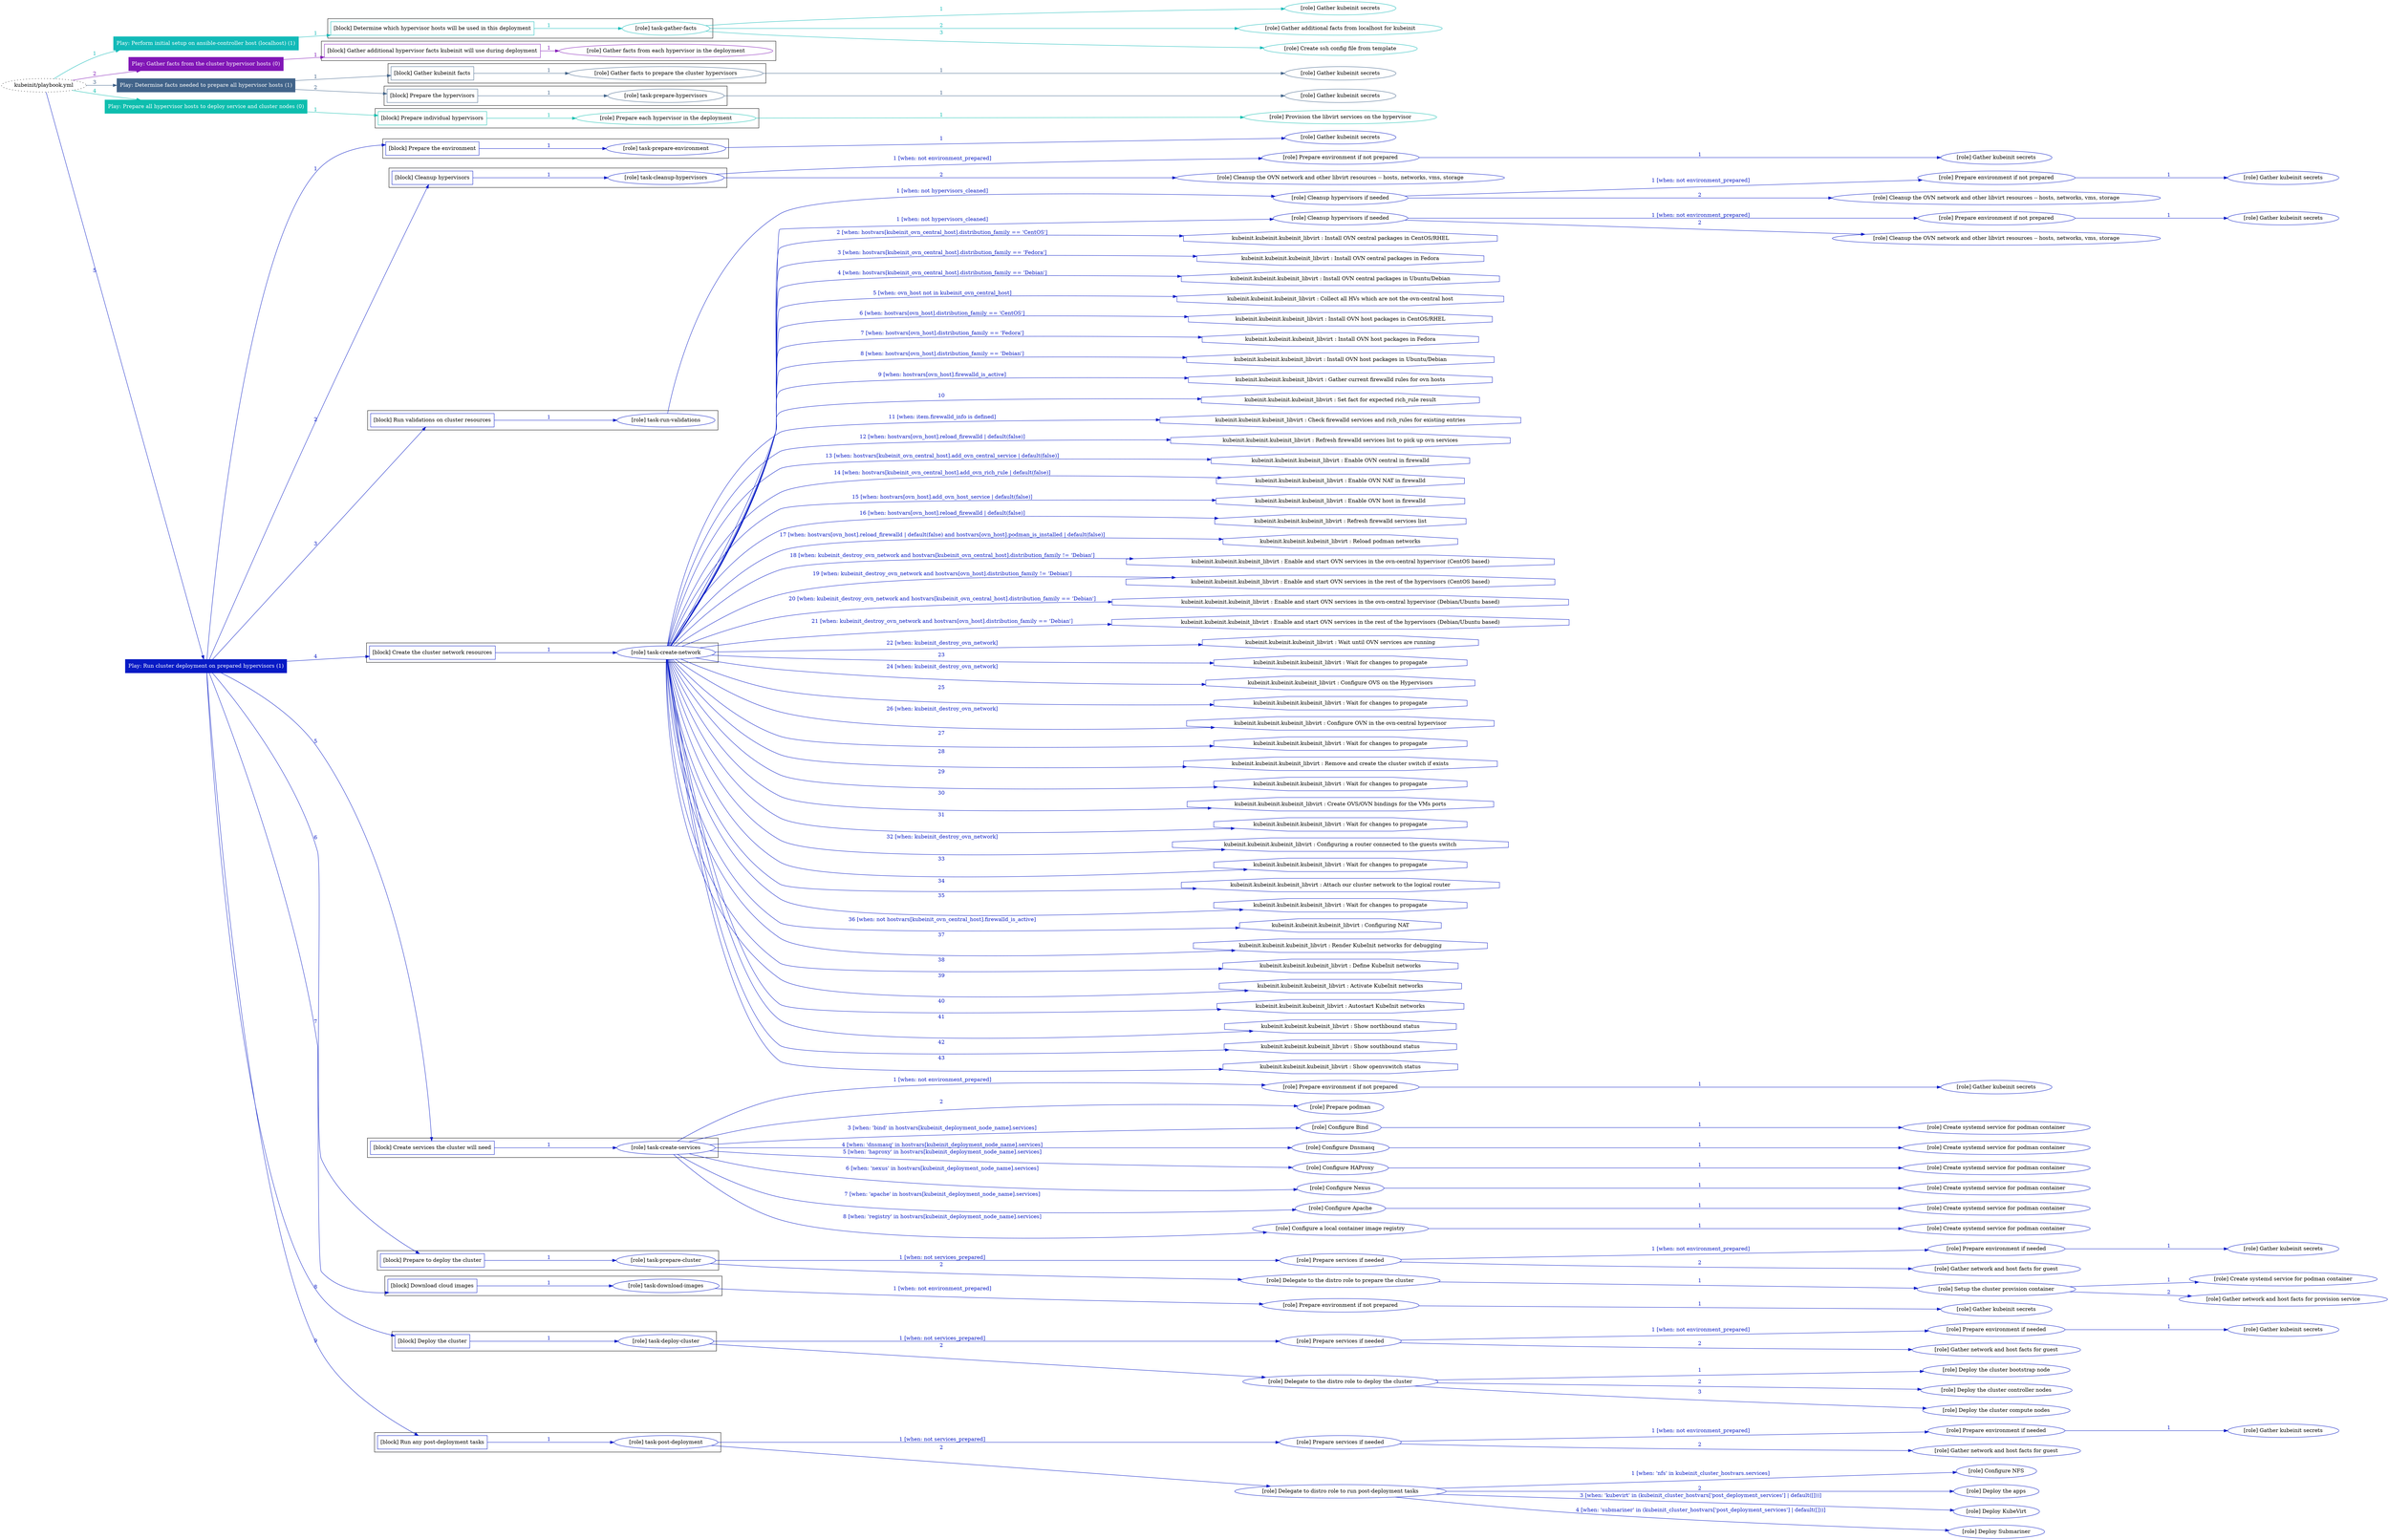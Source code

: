 digraph {
	graph [concentrate=true ordering=in rankdir=LR ratio=fill]
	edge [esep=5 sep=10]
	"kubeinit/playbook.yml" [URL="/home/runner/work/kubeinit/kubeinit/kubeinit/playbook.yml" id=playbook_2440b1f2 style=dotted]
	play_b7d66768 [label="Play: Perform initial setup on ansible-controller host (localhost) (1)" URL="/home/runner/work/kubeinit/kubeinit/kubeinit/playbook.yml" color="#12bab8" fontcolor="#ffffff" id=play_b7d66768 shape=box style=filled tooltip=localhost]
	"kubeinit/playbook.yml" -> play_b7d66768 [label="1 " color="#12bab8" fontcolor="#12bab8" id=edge_2c4d72e3 labeltooltip="1 " tooltip="1 "]
	subgraph "Gather kubeinit secrets" {
		role_8916392f [label="[role] Gather kubeinit secrets" URL="/home/runner/.ansible/collections/ansible_collections/kubeinit/kubeinit/roles/kubeinit_prepare/tasks/build_hypervisors_group.yml" color="#12bab8" id=role_8916392f tooltip="Gather kubeinit secrets"]
	}
	subgraph "Gather additional facts from localhost for kubeinit" {
		role_1e04b4df [label="[role] Gather additional facts from localhost for kubeinit" URL="/home/runner/.ansible/collections/ansible_collections/kubeinit/kubeinit/roles/kubeinit_prepare/tasks/build_hypervisors_group.yml" color="#12bab8" id=role_1e04b4df tooltip="Gather additional facts from localhost for kubeinit"]
	}
	subgraph "Create ssh config file from template" {
		role_e572c9ca [label="[role] Create ssh config file from template" URL="/home/runner/.ansible/collections/ansible_collections/kubeinit/kubeinit/roles/kubeinit_prepare/tasks/build_hypervisors_group.yml" color="#12bab8" id=role_e572c9ca tooltip="Create ssh config file from template"]
	}
	subgraph "task-gather-facts" {
		role_53d1ed86 [label="[role] task-gather-facts" URL="/home/runner/work/kubeinit/kubeinit/kubeinit/playbook.yml" color="#12bab8" id=role_53d1ed86 tooltip="task-gather-facts"]
		role_53d1ed86 -> role_8916392f [label="1 " color="#12bab8" fontcolor="#12bab8" id=edge_063da491 labeltooltip="1 " tooltip="1 "]
		role_53d1ed86 -> role_1e04b4df [label="2 " color="#12bab8" fontcolor="#12bab8" id=edge_b4a9b31a labeltooltip="2 " tooltip="2 "]
		role_53d1ed86 -> role_e572c9ca [label="3 " color="#12bab8" fontcolor="#12bab8" id=edge_ad6d1a9c labeltooltip="3 " tooltip="3 "]
	}
	subgraph "Play: Perform initial setup on ansible-controller host (localhost) (1)" {
		play_b7d66768 -> block_8032bd94 [label=1 color="#12bab8" fontcolor="#12bab8" id=edge_7690bbad labeltooltip=1 tooltip=1]
		subgraph cluster_block_8032bd94 {
			block_8032bd94 [label="[block] Determine which hypervisor hosts will be used in this deployment" URL="/home/runner/work/kubeinit/kubeinit/kubeinit/playbook.yml" color="#12bab8" id=block_8032bd94 labeltooltip="Determine which hypervisor hosts will be used in this deployment" shape=box tooltip="Determine which hypervisor hosts will be used in this deployment"]
			block_8032bd94 -> role_53d1ed86 [label="1 " color="#12bab8" fontcolor="#12bab8" id=edge_5963c74f labeltooltip="1 " tooltip="1 "]
		}
	}
	play_e3ca6f79 [label="Play: Gather facts from the cluster hypervisor hosts (0)" URL="/home/runner/work/kubeinit/kubeinit/kubeinit/playbook.yml" color="#8116b6" fontcolor="#ffffff" id=play_e3ca6f79 shape=box style=filled tooltip="Play: Gather facts from the cluster hypervisor hosts (0)"]
	"kubeinit/playbook.yml" -> play_e3ca6f79 [label="2 " color="#8116b6" fontcolor="#8116b6" id=edge_30b3c870 labeltooltip="2 " tooltip="2 "]
	subgraph "Gather facts from each hypervisor in the deployment" {
		role_a2131d7a [label="[role] Gather facts from each hypervisor in the deployment" URL="/home/runner/work/kubeinit/kubeinit/kubeinit/playbook.yml" color="#8116b6" id=role_a2131d7a tooltip="Gather facts from each hypervisor in the deployment"]
	}
	subgraph "Play: Gather facts from the cluster hypervisor hosts (0)" {
		play_e3ca6f79 -> block_873697b8 [label=1 color="#8116b6" fontcolor="#8116b6" id=edge_f0d2e13b labeltooltip=1 tooltip=1]
		subgraph cluster_block_873697b8 {
			block_873697b8 [label="[block] Gather additional hypervisor facts kubeinit will use during deployment" URL="/home/runner/work/kubeinit/kubeinit/kubeinit/playbook.yml" color="#8116b6" id=block_873697b8 labeltooltip="Gather additional hypervisor facts kubeinit will use during deployment" shape=box tooltip="Gather additional hypervisor facts kubeinit will use during deployment"]
			block_873697b8 -> role_a2131d7a [label="1 " color="#8116b6" fontcolor="#8116b6" id=edge_826824f2 labeltooltip="1 " tooltip="1 "]
		}
	}
	play_1a470ff0 [label="Play: Determine facts needed to prepare all hypervisor hosts (1)" URL="/home/runner/work/kubeinit/kubeinit/kubeinit/playbook.yml" color="#42648a" fontcolor="#ffffff" id=play_1a470ff0 shape=box style=filled tooltip=localhost]
	"kubeinit/playbook.yml" -> play_1a470ff0 [label="3 " color="#42648a" fontcolor="#42648a" id=edge_77adde1c labeltooltip="3 " tooltip="3 "]
	subgraph "Gather kubeinit secrets" {
		role_a4e16e0f [label="[role] Gather kubeinit secrets" URL="/home/runner/.ansible/collections/ansible_collections/kubeinit/kubeinit/roles/kubeinit_prepare/tasks/gather_kubeinit_facts.yml" color="#42648a" id=role_a4e16e0f tooltip="Gather kubeinit secrets"]
	}
	subgraph "Gather facts to prepare the cluster hypervisors" {
		role_295c8f8f [label="[role] Gather facts to prepare the cluster hypervisors" URL="/home/runner/work/kubeinit/kubeinit/kubeinit/playbook.yml" color="#42648a" id=role_295c8f8f tooltip="Gather facts to prepare the cluster hypervisors"]
		role_295c8f8f -> role_a4e16e0f [label="1 " color="#42648a" fontcolor="#42648a" id=edge_18e265bd labeltooltip="1 " tooltip="1 "]
	}
	subgraph "Gather kubeinit secrets" {
		role_6e0cf331 [label="[role] Gather kubeinit secrets" URL="/home/runner/.ansible/collections/ansible_collections/kubeinit/kubeinit/roles/kubeinit_prepare/tasks/gather_kubeinit_facts.yml" color="#42648a" id=role_6e0cf331 tooltip="Gather kubeinit secrets"]
	}
	subgraph "task-prepare-hypervisors" {
		role_4ac283a0 [label="[role] task-prepare-hypervisors" URL="/home/runner/work/kubeinit/kubeinit/kubeinit/playbook.yml" color="#42648a" id=role_4ac283a0 tooltip="task-prepare-hypervisors"]
		role_4ac283a0 -> role_6e0cf331 [label="1 " color="#42648a" fontcolor="#42648a" id=edge_22de2bcb labeltooltip="1 " tooltip="1 "]
	}
	subgraph "Play: Determine facts needed to prepare all hypervisor hosts (1)" {
		play_1a470ff0 -> block_1cb29f73 [label=1 color="#42648a" fontcolor="#42648a" id=edge_7db1a78b labeltooltip=1 tooltip=1]
		subgraph cluster_block_1cb29f73 {
			block_1cb29f73 [label="[block] Gather kubeinit facts" URL="/home/runner/work/kubeinit/kubeinit/kubeinit/playbook.yml" color="#42648a" id=block_1cb29f73 labeltooltip="Gather kubeinit facts" shape=box tooltip="Gather kubeinit facts"]
			block_1cb29f73 -> role_295c8f8f [label="1 " color="#42648a" fontcolor="#42648a" id=edge_1ec7a5a1 labeltooltip="1 " tooltip="1 "]
		}
		play_1a470ff0 -> block_112801f3 [label=2 color="#42648a" fontcolor="#42648a" id=edge_e9e8fe87 labeltooltip=2 tooltip=2]
		subgraph cluster_block_112801f3 {
			block_112801f3 [label="[block] Prepare the hypervisors" URL="/home/runner/work/kubeinit/kubeinit/kubeinit/playbook.yml" color="#42648a" id=block_112801f3 labeltooltip="Prepare the hypervisors" shape=box tooltip="Prepare the hypervisors"]
			block_112801f3 -> role_4ac283a0 [label="1 " color="#42648a" fontcolor="#42648a" id=edge_14e7a3e2 labeltooltip="1 " tooltip="1 "]
		}
	}
	play_b977de10 [label="Play: Prepare all hypervisor hosts to deploy service and cluster nodes (0)" URL="/home/runner/work/kubeinit/kubeinit/kubeinit/playbook.yml" color="#0ebeae" fontcolor="#ffffff" id=play_b977de10 shape=box style=filled tooltip="Play: Prepare all hypervisor hosts to deploy service and cluster nodes (0)"]
	"kubeinit/playbook.yml" -> play_b977de10 [label="4 " color="#0ebeae" fontcolor="#0ebeae" id=edge_42b75e33 labeltooltip="4 " tooltip="4 "]
	subgraph "Provision the libvirt services on the hypervisor" {
		role_0147ee5e [label="[role] Provision the libvirt services on the hypervisor" URL="/home/runner/.ansible/collections/ansible_collections/kubeinit/kubeinit/roles/kubeinit_prepare/tasks/prepare_hypervisor.yml" color="#0ebeae" id=role_0147ee5e tooltip="Provision the libvirt services on the hypervisor"]
	}
	subgraph "Prepare each hypervisor in the deployment" {
		role_e4fff6a1 [label="[role] Prepare each hypervisor in the deployment" URL="/home/runner/work/kubeinit/kubeinit/kubeinit/playbook.yml" color="#0ebeae" id=role_e4fff6a1 tooltip="Prepare each hypervisor in the deployment"]
		role_e4fff6a1 -> role_0147ee5e [label="1 " color="#0ebeae" fontcolor="#0ebeae" id=edge_d47c50a6 labeltooltip="1 " tooltip="1 "]
	}
	subgraph "Play: Prepare all hypervisor hosts to deploy service and cluster nodes (0)" {
		play_b977de10 -> block_025e92d3 [label=1 color="#0ebeae" fontcolor="#0ebeae" id=edge_ec2d37c0 labeltooltip=1 tooltip=1]
		subgraph cluster_block_025e92d3 {
			block_025e92d3 [label="[block] Prepare individual hypervisors" URL="/home/runner/work/kubeinit/kubeinit/kubeinit/playbook.yml" color="#0ebeae" id=block_025e92d3 labeltooltip="Prepare individual hypervisors" shape=box tooltip="Prepare individual hypervisors"]
			block_025e92d3 -> role_e4fff6a1 [label="1 " color="#0ebeae" fontcolor="#0ebeae" id=edge_5b206ce7 labeltooltip="1 " tooltip="1 "]
		}
	}
	play_78bc7cd9 [label="Play: Run cluster deployment on prepared hypervisors (1)" URL="/home/runner/work/kubeinit/kubeinit/kubeinit/playbook.yml" color="#071ac5" fontcolor="#ffffff" id=play_78bc7cd9 shape=box style=filled tooltip=localhost]
	"kubeinit/playbook.yml" -> play_78bc7cd9 [label="5 " color="#071ac5" fontcolor="#071ac5" id=edge_08d45b55 labeltooltip="5 " tooltip="5 "]
	subgraph "Gather kubeinit secrets" {
		role_10fd9452 [label="[role] Gather kubeinit secrets" URL="/home/runner/.ansible/collections/ansible_collections/kubeinit/kubeinit/roles/kubeinit_prepare/tasks/gather_kubeinit_facts.yml" color="#071ac5" id=role_10fd9452 tooltip="Gather kubeinit secrets"]
	}
	subgraph "task-prepare-environment" {
		role_ebdf518a [label="[role] task-prepare-environment" URL="/home/runner/work/kubeinit/kubeinit/kubeinit/playbook.yml" color="#071ac5" id=role_ebdf518a tooltip="task-prepare-environment"]
		role_ebdf518a -> role_10fd9452 [label="1 " color="#071ac5" fontcolor="#071ac5" id=edge_05371f15 labeltooltip="1 " tooltip="1 "]
	}
	subgraph "Gather kubeinit secrets" {
		role_1ae47d3b [label="[role] Gather kubeinit secrets" URL="/home/runner/.ansible/collections/ansible_collections/kubeinit/kubeinit/roles/kubeinit_prepare/tasks/gather_kubeinit_facts.yml" color="#071ac5" id=role_1ae47d3b tooltip="Gather kubeinit secrets"]
	}
	subgraph "Prepare environment if not prepared" {
		role_bd575fc0 [label="[role] Prepare environment if not prepared" URL="/home/runner/.ansible/collections/ansible_collections/kubeinit/kubeinit/roles/kubeinit_prepare/tasks/cleanup_hypervisors.yml" color="#071ac5" id=role_bd575fc0 tooltip="Prepare environment if not prepared"]
		role_bd575fc0 -> role_1ae47d3b [label="1 " color="#071ac5" fontcolor="#071ac5" id=edge_adacbb56 labeltooltip="1 " tooltip="1 "]
	}
	subgraph "Cleanup the OVN network and other libvirt resources -- hosts, networks, vms, storage" {
		role_473a884e [label="[role] Cleanup the OVN network and other libvirt resources -- hosts, networks, vms, storage" URL="/home/runner/.ansible/collections/ansible_collections/kubeinit/kubeinit/roles/kubeinit_prepare/tasks/cleanup_hypervisors.yml" color="#071ac5" id=role_473a884e tooltip="Cleanup the OVN network and other libvirt resources -- hosts, networks, vms, storage"]
	}
	subgraph "task-cleanup-hypervisors" {
		role_31bc0e4b [label="[role] task-cleanup-hypervisors" URL="/home/runner/work/kubeinit/kubeinit/kubeinit/playbook.yml" color="#071ac5" id=role_31bc0e4b tooltip="task-cleanup-hypervisors"]
		role_31bc0e4b -> role_bd575fc0 [label="1 [when: not environment_prepared]" color="#071ac5" fontcolor="#071ac5" id=edge_e44595f7 labeltooltip="1 [when: not environment_prepared]" tooltip="1 [when: not environment_prepared]"]
		role_31bc0e4b -> role_473a884e [label="2 " color="#071ac5" fontcolor="#071ac5" id=edge_5d5d1337 labeltooltip="2 " tooltip="2 "]
	}
	subgraph "Gather kubeinit secrets" {
		role_106f9e17 [label="[role] Gather kubeinit secrets" URL="/home/runner/.ansible/collections/ansible_collections/kubeinit/kubeinit/roles/kubeinit_prepare/tasks/gather_kubeinit_facts.yml" color="#071ac5" id=role_106f9e17 tooltip="Gather kubeinit secrets"]
	}
	subgraph "Prepare environment if not prepared" {
		role_1a68c836 [label="[role] Prepare environment if not prepared" URL="/home/runner/.ansible/collections/ansible_collections/kubeinit/kubeinit/roles/kubeinit_prepare/tasks/cleanup_hypervisors.yml" color="#071ac5" id=role_1a68c836 tooltip="Prepare environment if not prepared"]
		role_1a68c836 -> role_106f9e17 [label="1 " color="#071ac5" fontcolor="#071ac5" id=edge_64a61112 labeltooltip="1 " tooltip="1 "]
	}
	subgraph "Cleanup the OVN network and other libvirt resources -- hosts, networks, vms, storage" {
		role_4d364ac1 [label="[role] Cleanup the OVN network and other libvirt resources -- hosts, networks, vms, storage" URL="/home/runner/.ansible/collections/ansible_collections/kubeinit/kubeinit/roles/kubeinit_prepare/tasks/cleanup_hypervisors.yml" color="#071ac5" id=role_4d364ac1 tooltip="Cleanup the OVN network and other libvirt resources -- hosts, networks, vms, storage"]
	}
	subgraph "Cleanup hypervisors if needed" {
		role_0f070d88 [label="[role] Cleanup hypervisors if needed" URL="/home/runner/.ansible/collections/ansible_collections/kubeinit/kubeinit/roles/kubeinit_validations/tasks/main.yml" color="#071ac5" id=role_0f070d88 tooltip="Cleanup hypervisors if needed"]
		role_0f070d88 -> role_1a68c836 [label="1 [when: not environment_prepared]" color="#071ac5" fontcolor="#071ac5" id=edge_49e65f03 labeltooltip="1 [when: not environment_prepared]" tooltip="1 [when: not environment_prepared]"]
		role_0f070d88 -> role_4d364ac1 [label="2 " color="#071ac5" fontcolor="#071ac5" id=edge_c198456b labeltooltip="2 " tooltip="2 "]
	}
	subgraph "task-run-validations" {
		role_64c45b9c [label="[role] task-run-validations" URL="/home/runner/work/kubeinit/kubeinit/kubeinit/playbook.yml" color="#071ac5" id=role_64c45b9c tooltip="task-run-validations"]
		role_64c45b9c -> role_0f070d88 [label="1 [when: not hypervisors_cleaned]" color="#071ac5" fontcolor="#071ac5" id=edge_49e0dcfe labeltooltip="1 [when: not hypervisors_cleaned]" tooltip="1 [when: not hypervisors_cleaned]"]
	}
	subgraph "Gather kubeinit secrets" {
		role_92ddd0e6 [label="[role] Gather kubeinit secrets" URL="/home/runner/.ansible/collections/ansible_collections/kubeinit/kubeinit/roles/kubeinit_prepare/tasks/gather_kubeinit_facts.yml" color="#071ac5" id=role_92ddd0e6 tooltip="Gather kubeinit secrets"]
	}
	subgraph "Prepare environment if not prepared" {
		role_caf4c12e [label="[role] Prepare environment if not prepared" URL="/home/runner/.ansible/collections/ansible_collections/kubeinit/kubeinit/roles/kubeinit_prepare/tasks/cleanup_hypervisors.yml" color="#071ac5" id=role_caf4c12e tooltip="Prepare environment if not prepared"]
		role_caf4c12e -> role_92ddd0e6 [label="1 " color="#071ac5" fontcolor="#071ac5" id=edge_a74857aa labeltooltip="1 " tooltip="1 "]
	}
	subgraph "Cleanup the OVN network and other libvirt resources -- hosts, networks, vms, storage" {
		role_b11a327b [label="[role] Cleanup the OVN network and other libvirt resources -- hosts, networks, vms, storage" URL="/home/runner/.ansible/collections/ansible_collections/kubeinit/kubeinit/roles/kubeinit_prepare/tasks/cleanup_hypervisors.yml" color="#071ac5" id=role_b11a327b tooltip="Cleanup the OVN network and other libvirt resources -- hosts, networks, vms, storage"]
	}
	subgraph "Cleanup hypervisors if needed" {
		role_30189906 [label="[role] Cleanup hypervisors if needed" URL="/home/runner/.ansible/collections/ansible_collections/kubeinit/kubeinit/roles/kubeinit_libvirt/tasks/create_network.yml" color="#071ac5" id=role_30189906 tooltip="Cleanup hypervisors if needed"]
		role_30189906 -> role_caf4c12e [label="1 [when: not environment_prepared]" color="#071ac5" fontcolor="#071ac5" id=edge_be1454e2 labeltooltip="1 [when: not environment_prepared]" tooltip="1 [when: not environment_prepared]"]
		role_30189906 -> role_b11a327b [label="2 " color="#071ac5" fontcolor="#071ac5" id=edge_ae9fda6e labeltooltip="2 " tooltip="2 "]
	}
	subgraph "task-create-network" {
		role_52afe066 [label="[role] task-create-network" URL="/home/runner/work/kubeinit/kubeinit/kubeinit/playbook.yml" color="#071ac5" id=role_52afe066 tooltip="task-create-network"]
		role_52afe066 -> role_30189906 [label="1 [when: not hypervisors_cleaned]" color="#071ac5" fontcolor="#071ac5" id=edge_24869c56 labeltooltip="1 [when: not hypervisors_cleaned]" tooltip="1 [when: not hypervisors_cleaned]"]
		task_0899a5e5 [label="kubeinit.kubeinit.kubeinit_libvirt : Install OVN central packages in CentOS/RHEL" URL="/home/runner/.ansible/collections/ansible_collections/kubeinit/kubeinit/roles/kubeinit_libvirt/tasks/create_network.yml" color="#071ac5" id=task_0899a5e5 shape=octagon tooltip="kubeinit.kubeinit.kubeinit_libvirt : Install OVN central packages in CentOS/RHEL"]
		role_52afe066 -> task_0899a5e5 [label="2 [when: hostvars[kubeinit_ovn_central_host].distribution_family == 'CentOS']" color="#071ac5" fontcolor="#071ac5" id=edge_a697de89 labeltooltip="2 [when: hostvars[kubeinit_ovn_central_host].distribution_family == 'CentOS']" tooltip="2 [when: hostvars[kubeinit_ovn_central_host].distribution_family == 'CentOS']"]
		task_e940ed51 [label="kubeinit.kubeinit.kubeinit_libvirt : Install OVN central packages in Fedora" URL="/home/runner/.ansible/collections/ansible_collections/kubeinit/kubeinit/roles/kubeinit_libvirt/tasks/create_network.yml" color="#071ac5" id=task_e940ed51 shape=octagon tooltip="kubeinit.kubeinit.kubeinit_libvirt : Install OVN central packages in Fedora"]
		role_52afe066 -> task_e940ed51 [label="3 [when: hostvars[kubeinit_ovn_central_host].distribution_family == 'Fedora']" color="#071ac5" fontcolor="#071ac5" id=edge_30e98fd5 labeltooltip="3 [when: hostvars[kubeinit_ovn_central_host].distribution_family == 'Fedora']" tooltip="3 [when: hostvars[kubeinit_ovn_central_host].distribution_family == 'Fedora']"]
		task_5bce0b1d [label="kubeinit.kubeinit.kubeinit_libvirt : Install OVN central packages in Ubuntu/Debian" URL="/home/runner/.ansible/collections/ansible_collections/kubeinit/kubeinit/roles/kubeinit_libvirt/tasks/create_network.yml" color="#071ac5" id=task_5bce0b1d shape=octagon tooltip="kubeinit.kubeinit.kubeinit_libvirt : Install OVN central packages in Ubuntu/Debian"]
		role_52afe066 -> task_5bce0b1d [label="4 [when: hostvars[kubeinit_ovn_central_host].distribution_family == 'Debian']" color="#071ac5" fontcolor="#071ac5" id=edge_93d795f4 labeltooltip="4 [when: hostvars[kubeinit_ovn_central_host].distribution_family == 'Debian']" tooltip="4 [when: hostvars[kubeinit_ovn_central_host].distribution_family == 'Debian']"]
		task_82c44239 [label="kubeinit.kubeinit.kubeinit_libvirt : Collect all HVs which are not the ovn-central host" URL="/home/runner/.ansible/collections/ansible_collections/kubeinit/kubeinit/roles/kubeinit_libvirt/tasks/create_network.yml" color="#071ac5" id=task_82c44239 shape=octagon tooltip="kubeinit.kubeinit.kubeinit_libvirt : Collect all HVs which are not the ovn-central host"]
		role_52afe066 -> task_82c44239 [label="5 [when: ovn_host not in kubeinit_ovn_central_host]" color="#071ac5" fontcolor="#071ac5" id=edge_c945652c labeltooltip="5 [when: ovn_host not in kubeinit_ovn_central_host]" tooltip="5 [when: ovn_host not in kubeinit_ovn_central_host]"]
		task_a9d76b13 [label="kubeinit.kubeinit.kubeinit_libvirt : Install OVN host packages in CentOS/RHEL" URL="/home/runner/.ansible/collections/ansible_collections/kubeinit/kubeinit/roles/kubeinit_libvirt/tasks/create_network.yml" color="#071ac5" id=task_a9d76b13 shape=octagon tooltip="kubeinit.kubeinit.kubeinit_libvirt : Install OVN host packages in CentOS/RHEL"]
		role_52afe066 -> task_a9d76b13 [label="6 [when: hostvars[ovn_host].distribution_family == 'CentOS']" color="#071ac5" fontcolor="#071ac5" id=edge_e897af96 labeltooltip="6 [when: hostvars[ovn_host].distribution_family == 'CentOS']" tooltip="6 [when: hostvars[ovn_host].distribution_family == 'CentOS']"]
		task_6b0ca7a1 [label="kubeinit.kubeinit.kubeinit_libvirt : Install OVN host packages in Fedora" URL="/home/runner/.ansible/collections/ansible_collections/kubeinit/kubeinit/roles/kubeinit_libvirt/tasks/create_network.yml" color="#071ac5" id=task_6b0ca7a1 shape=octagon tooltip="kubeinit.kubeinit.kubeinit_libvirt : Install OVN host packages in Fedora"]
		role_52afe066 -> task_6b0ca7a1 [label="7 [when: hostvars[ovn_host].distribution_family == 'Fedora']" color="#071ac5" fontcolor="#071ac5" id=edge_f9d464cb labeltooltip="7 [when: hostvars[ovn_host].distribution_family == 'Fedora']" tooltip="7 [when: hostvars[ovn_host].distribution_family == 'Fedora']"]
		task_9f940000 [label="kubeinit.kubeinit.kubeinit_libvirt : Install OVN host packages in Ubuntu/Debian" URL="/home/runner/.ansible/collections/ansible_collections/kubeinit/kubeinit/roles/kubeinit_libvirt/tasks/create_network.yml" color="#071ac5" id=task_9f940000 shape=octagon tooltip="kubeinit.kubeinit.kubeinit_libvirt : Install OVN host packages in Ubuntu/Debian"]
		role_52afe066 -> task_9f940000 [label="8 [when: hostvars[ovn_host].distribution_family == 'Debian']" color="#071ac5" fontcolor="#071ac5" id=edge_8d57144c labeltooltip="8 [when: hostvars[ovn_host].distribution_family == 'Debian']" tooltip="8 [when: hostvars[ovn_host].distribution_family == 'Debian']"]
		task_a7cd369d [label="kubeinit.kubeinit.kubeinit_libvirt : Gather current firewalld rules for ovn hosts" URL="/home/runner/.ansible/collections/ansible_collections/kubeinit/kubeinit/roles/kubeinit_libvirt/tasks/create_network.yml" color="#071ac5" id=task_a7cd369d shape=octagon tooltip="kubeinit.kubeinit.kubeinit_libvirt : Gather current firewalld rules for ovn hosts"]
		role_52afe066 -> task_a7cd369d [label="9 [when: hostvars[ovn_host].firewalld_is_active]" color="#071ac5" fontcolor="#071ac5" id=edge_5acd3fad labeltooltip="9 [when: hostvars[ovn_host].firewalld_is_active]" tooltip="9 [when: hostvars[ovn_host].firewalld_is_active]"]
		task_31abdac8 [label="kubeinit.kubeinit.kubeinit_libvirt : Set fact for expected rich_rule result" URL="/home/runner/.ansible/collections/ansible_collections/kubeinit/kubeinit/roles/kubeinit_libvirt/tasks/create_network.yml" color="#071ac5" id=task_31abdac8 shape=octagon tooltip="kubeinit.kubeinit.kubeinit_libvirt : Set fact for expected rich_rule result"]
		role_52afe066 -> task_31abdac8 [label="10 " color="#071ac5" fontcolor="#071ac5" id=edge_60f1c0d1 labeltooltip="10 " tooltip="10 "]
		task_c1a00f8e [label="kubeinit.kubeinit.kubeinit_libvirt : Check firewalld services and rich_rules for existing entries" URL="/home/runner/.ansible/collections/ansible_collections/kubeinit/kubeinit/roles/kubeinit_libvirt/tasks/create_network.yml" color="#071ac5" id=task_c1a00f8e shape=octagon tooltip="kubeinit.kubeinit.kubeinit_libvirt : Check firewalld services and rich_rules for existing entries"]
		role_52afe066 -> task_c1a00f8e [label="11 [when: item.firewalld_info is defined]" color="#071ac5" fontcolor="#071ac5" id=edge_2d2880a5 labeltooltip="11 [when: item.firewalld_info is defined]" tooltip="11 [when: item.firewalld_info is defined]"]
		task_4b361f78 [label="kubeinit.kubeinit.kubeinit_libvirt : Refresh firewalld services list to pick up ovn services" URL="/home/runner/.ansible/collections/ansible_collections/kubeinit/kubeinit/roles/kubeinit_libvirt/tasks/create_network.yml" color="#071ac5" id=task_4b361f78 shape=octagon tooltip="kubeinit.kubeinit.kubeinit_libvirt : Refresh firewalld services list to pick up ovn services"]
		role_52afe066 -> task_4b361f78 [label="12 [when: hostvars[ovn_host].reload_firewalld | default(false)]" color="#071ac5" fontcolor="#071ac5" id=edge_08f4d2da labeltooltip="12 [when: hostvars[ovn_host].reload_firewalld | default(false)]" tooltip="12 [when: hostvars[ovn_host].reload_firewalld | default(false)]"]
		task_85575d6d [label="kubeinit.kubeinit.kubeinit_libvirt : Enable OVN central in firewalld" URL="/home/runner/.ansible/collections/ansible_collections/kubeinit/kubeinit/roles/kubeinit_libvirt/tasks/create_network.yml" color="#071ac5" id=task_85575d6d shape=octagon tooltip="kubeinit.kubeinit.kubeinit_libvirt : Enable OVN central in firewalld"]
		role_52afe066 -> task_85575d6d [label="13 [when: hostvars[kubeinit_ovn_central_host].add_ovn_central_service | default(false)]" color="#071ac5" fontcolor="#071ac5" id=edge_f52cad6f labeltooltip="13 [when: hostvars[kubeinit_ovn_central_host].add_ovn_central_service | default(false)]" tooltip="13 [when: hostvars[kubeinit_ovn_central_host].add_ovn_central_service | default(false)]"]
		task_80a220cb [label="kubeinit.kubeinit.kubeinit_libvirt : Enable OVN NAT in firewalld" URL="/home/runner/.ansible/collections/ansible_collections/kubeinit/kubeinit/roles/kubeinit_libvirt/tasks/create_network.yml" color="#071ac5" id=task_80a220cb shape=octagon tooltip="kubeinit.kubeinit.kubeinit_libvirt : Enable OVN NAT in firewalld"]
		role_52afe066 -> task_80a220cb [label="14 [when: hostvars[kubeinit_ovn_central_host].add_ovn_rich_rule | default(false)]" color="#071ac5" fontcolor="#071ac5" id=edge_6d77d534 labeltooltip="14 [when: hostvars[kubeinit_ovn_central_host].add_ovn_rich_rule | default(false)]" tooltip="14 [when: hostvars[kubeinit_ovn_central_host].add_ovn_rich_rule | default(false)]"]
		task_e47ccaac [label="kubeinit.kubeinit.kubeinit_libvirt : Enable OVN host in firewalld" URL="/home/runner/.ansible/collections/ansible_collections/kubeinit/kubeinit/roles/kubeinit_libvirt/tasks/create_network.yml" color="#071ac5" id=task_e47ccaac shape=octagon tooltip="kubeinit.kubeinit.kubeinit_libvirt : Enable OVN host in firewalld"]
		role_52afe066 -> task_e47ccaac [label="15 [when: hostvars[ovn_host].add_ovn_host_service | default(false)]" color="#071ac5" fontcolor="#071ac5" id=edge_7af9540d labeltooltip="15 [when: hostvars[ovn_host].add_ovn_host_service | default(false)]" tooltip="15 [when: hostvars[ovn_host].add_ovn_host_service | default(false)]"]
		task_10bf83ab [label="kubeinit.kubeinit.kubeinit_libvirt : Refresh firewalld services list" URL="/home/runner/.ansible/collections/ansible_collections/kubeinit/kubeinit/roles/kubeinit_libvirt/tasks/create_network.yml" color="#071ac5" id=task_10bf83ab shape=octagon tooltip="kubeinit.kubeinit.kubeinit_libvirt : Refresh firewalld services list"]
		role_52afe066 -> task_10bf83ab [label="16 [when: hostvars[ovn_host].reload_firewalld | default(false)]" color="#071ac5" fontcolor="#071ac5" id=edge_239c07c0 labeltooltip="16 [when: hostvars[ovn_host].reload_firewalld | default(false)]" tooltip="16 [when: hostvars[ovn_host].reload_firewalld | default(false)]"]
		task_1d39117a [label="kubeinit.kubeinit.kubeinit_libvirt : Reload podman networks" URL="/home/runner/.ansible/collections/ansible_collections/kubeinit/kubeinit/roles/kubeinit_libvirt/tasks/create_network.yml" color="#071ac5" id=task_1d39117a shape=octagon tooltip="kubeinit.kubeinit.kubeinit_libvirt : Reload podman networks"]
		role_52afe066 -> task_1d39117a [label="17 [when: hostvars[ovn_host].reload_firewalld | default(false) and hostvars[ovn_host].podman_is_installed | default(false)]" color="#071ac5" fontcolor="#071ac5" id=edge_de410123 labeltooltip="17 [when: hostvars[ovn_host].reload_firewalld | default(false) and hostvars[ovn_host].podman_is_installed | default(false)]" tooltip="17 [when: hostvars[ovn_host].reload_firewalld | default(false) and hostvars[ovn_host].podman_is_installed | default(false)]"]
		task_e85e96ea [label="kubeinit.kubeinit.kubeinit_libvirt : Enable and start OVN services in the ovn-central hypervisor (CentOS based)" URL="/home/runner/.ansible/collections/ansible_collections/kubeinit/kubeinit/roles/kubeinit_libvirt/tasks/create_network.yml" color="#071ac5" id=task_e85e96ea shape=octagon tooltip="kubeinit.kubeinit.kubeinit_libvirt : Enable and start OVN services in the ovn-central hypervisor (CentOS based)"]
		role_52afe066 -> task_e85e96ea [label="18 [when: kubeinit_destroy_ovn_network and hostvars[kubeinit_ovn_central_host].distribution_family != 'Debian']" color="#071ac5" fontcolor="#071ac5" id=edge_1ece4571 labeltooltip="18 [when: kubeinit_destroy_ovn_network and hostvars[kubeinit_ovn_central_host].distribution_family != 'Debian']" tooltip="18 [when: kubeinit_destroy_ovn_network and hostvars[kubeinit_ovn_central_host].distribution_family != 'Debian']"]
		task_53245b86 [label="kubeinit.kubeinit.kubeinit_libvirt : Enable and start OVN services in the rest of the hypervisors (CentOS based)" URL="/home/runner/.ansible/collections/ansible_collections/kubeinit/kubeinit/roles/kubeinit_libvirt/tasks/create_network.yml" color="#071ac5" id=task_53245b86 shape=octagon tooltip="kubeinit.kubeinit.kubeinit_libvirt : Enable and start OVN services in the rest of the hypervisors (CentOS based)"]
		role_52afe066 -> task_53245b86 [label="19 [when: kubeinit_destroy_ovn_network and hostvars[ovn_host].distribution_family != 'Debian']" color="#071ac5" fontcolor="#071ac5" id=edge_cbb99c15 labeltooltip="19 [when: kubeinit_destroy_ovn_network and hostvars[ovn_host].distribution_family != 'Debian']" tooltip="19 [when: kubeinit_destroy_ovn_network and hostvars[ovn_host].distribution_family != 'Debian']"]
		task_220ee937 [label="kubeinit.kubeinit.kubeinit_libvirt : Enable and start OVN services in the ovn-central hypervisor (Debian/Ubuntu based)" URL="/home/runner/.ansible/collections/ansible_collections/kubeinit/kubeinit/roles/kubeinit_libvirt/tasks/create_network.yml" color="#071ac5" id=task_220ee937 shape=octagon tooltip="kubeinit.kubeinit.kubeinit_libvirt : Enable and start OVN services in the ovn-central hypervisor (Debian/Ubuntu based)"]
		role_52afe066 -> task_220ee937 [label="20 [when: kubeinit_destroy_ovn_network and hostvars[kubeinit_ovn_central_host].distribution_family == 'Debian']" color="#071ac5" fontcolor="#071ac5" id=edge_81b7cec5 labeltooltip="20 [when: kubeinit_destroy_ovn_network and hostvars[kubeinit_ovn_central_host].distribution_family == 'Debian']" tooltip="20 [when: kubeinit_destroy_ovn_network and hostvars[kubeinit_ovn_central_host].distribution_family == 'Debian']"]
		task_be782259 [label="kubeinit.kubeinit.kubeinit_libvirt : Enable and start OVN services in the rest of the hypervisors (Debian/Ubuntu based)" URL="/home/runner/.ansible/collections/ansible_collections/kubeinit/kubeinit/roles/kubeinit_libvirt/tasks/create_network.yml" color="#071ac5" id=task_be782259 shape=octagon tooltip="kubeinit.kubeinit.kubeinit_libvirt : Enable and start OVN services in the rest of the hypervisors (Debian/Ubuntu based)"]
		role_52afe066 -> task_be782259 [label="21 [when: kubeinit_destroy_ovn_network and hostvars[ovn_host].distribution_family == 'Debian']" color="#071ac5" fontcolor="#071ac5" id=edge_19696639 labeltooltip="21 [when: kubeinit_destroy_ovn_network and hostvars[ovn_host].distribution_family == 'Debian']" tooltip="21 [when: kubeinit_destroy_ovn_network and hostvars[ovn_host].distribution_family == 'Debian']"]
		task_4aae0074 [label="kubeinit.kubeinit.kubeinit_libvirt : Wait until OVN services are running" URL="/home/runner/.ansible/collections/ansible_collections/kubeinit/kubeinit/roles/kubeinit_libvirt/tasks/create_network.yml" color="#071ac5" id=task_4aae0074 shape=octagon tooltip="kubeinit.kubeinit.kubeinit_libvirt : Wait until OVN services are running"]
		role_52afe066 -> task_4aae0074 [label="22 [when: kubeinit_destroy_ovn_network]" color="#071ac5" fontcolor="#071ac5" id=edge_1267af69 labeltooltip="22 [when: kubeinit_destroy_ovn_network]" tooltip="22 [when: kubeinit_destroy_ovn_network]"]
		task_f4ab1344 [label="kubeinit.kubeinit.kubeinit_libvirt : Wait for changes to propagate" URL="/home/runner/.ansible/collections/ansible_collections/kubeinit/kubeinit/roles/kubeinit_libvirt/tasks/create_network.yml" color="#071ac5" id=task_f4ab1344 shape=octagon tooltip="kubeinit.kubeinit.kubeinit_libvirt : Wait for changes to propagate"]
		role_52afe066 -> task_f4ab1344 [label="23 " color="#071ac5" fontcolor="#071ac5" id=edge_f4d95233 labeltooltip="23 " tooltip="23 "]
		task_bd98810b [label="kubeinit.kubeinit.kubeinit_libvirt : Configure OVS on the Hypervisors" URL="/home/runner/.ansible/collections/ansible_collections/kubeinit/kubeinit/roles/kubeinit_libvirt/tasks/create_network.yml" color="#071ac5" id=task_bd98810b shape=octagon tooltip="kubeinit.kubeinit.kubeinit_libvirt : Configure OVS on the Hypervisors"]
		role_52afe066 -> task_bd98810b [label="24 [when: kubeinit_destroy_ovn_network]" color="#071ac5" fontcolor="#071ac5" id=edge_ac859e26 labeltooltip="24 [when: kubeinit_destroy_ovn_network]" tooltip="24 [when: kubeinit_destroy_ovn_network]"]
		task_7341ade1 [label="kubeinit.kubeinit.kubeinit_libvirt : Wait for changes to propagate" URL="/home/runner/.ansible/collections/ansible_collections/kubeinit/kubeinit/roles/kubeinit_libvirt/tasks/create_network.yml" color="#071ac5" id=task_7341ade1 shape=octagon tooltip="kubeinit.kubeinit.kubeinit_libvirt : Wait for changes to propagate"]
		role_52afe066 -> task_7341ade1 [label="25 " color="#071ac5" fontcolor="#071ac5" id=edge_b89fdc06 labeltooltip="25 " tooltip="25 "]
		task_90c2cba8 [label="kubeinit.kubeinit.kubeinit_libvirt : Configure OVN in the ovn-central hypervisor" URL="/home/runner/.ansible/collections/ansible_collections/kubeinit/kubeinit/roles/kubeinit_libvirt/tasks/create_network.yml" color="#071ac5" id=task_90c2cba8 shape=octagon tooltip="kubeinit.kubeinit.kubeinit_libvirt : Configure OVN in the ovn-central hypervisor"]
		role_52afe066 -> task_90c2cba8 [label="26 [when: kubeinit_destroy_ovn_network]" color="#071ac5" fontcolor="#071ac5" id=edge_2dae60e7 labeltooltip="26 [when: kubeinit_destroy_ovn_network]" tooltip="26 [when: kubeinit_destroy_ovn_network]"]
		task_88ea53b6 [label="kubeinit.kubeinit.kubeinit_libvirt : Wait for changes to propagate" URL="/home/runner/.ansible/collections/ansible_collections/kubeinit/kubeinit/roles/kubeinit_libvirt/tasks/create_network.yml" color="#071ac5" id=task_88ea53b6 shape=octagon tooltip="kubeinit.kubeinit.kubeinit_libvirt : Wait for changes to propagate"]
		role_52afe066 -> task_88ea53b6 [label="27 " color="#071ac5" fontcolor="#071ac5" id=edge_6303a6d3 labeltooltip="27 " tooltip="27 "]
		task_52780564 [label="kubeinit.kubeinit.kubeinit_libvirt : Remove and create the cluster switch if exists" URL="/home/runner/.ansible/collections/ansible_collections/kubeinit/kubeinit/roles/kubeinit_libvirt/tasks/create_network.yml" color="#071ac5" id=task_52780564 shape=octagon tooltip="kubeinit.kubeinit.kubeinit_libvirt : Remove and create the cluster switch if exists"]
		role_52afe066 -> task_52780564 [label="28 " color="#071ac5" fontcolor="#071ac5" id=edge_42ee5061 labeltooltip="28 " tooltip="28 "]
		task_02077a2c [label="kubeinit.kubeinit.kubeinit_libvirt : Wait for changes to propagate" URL="/home/runner/.ansible/collections/ansible_collections/kubeinit/kubeinit/roles/kubeinit_libvirt/tasks/create_network.yml" color="#071ac5" id=task_02077a2c shape=octagon tooltip="kubeinit.kubeinit.kubeinit_libvirt : Wait for changes to propagate"]
		role_52afe066 -> task_02077a2c [label="29 " color="#071ac5" fontcolor="#071ac5" id=edge_f53a8edb labeltooltip="29 " tooltip="29 "]
		task_63cdf9ae [label="kubeinit.kubeinit.kubeinit_libvirt : Create OVS/OVN bindings for the VMs ports" URL="/home/runner/.ansible/collections/ansible_collections/kubeinit/kubeinit/roles/kubeinit_libvirt/tasks/create_network.yml" color="#071ac5" id=task_63cdf9ae shape=octagon tooltip="kubeinit.kubeinit.kubeinit_libvirt : Create OVS/OVN bindings for the VMs ports"]
		role_52afe066 -> task_63cdf9ae [label="30 " color="#071ac5" fontcolor="#071ac5" id=edge_9702cfd0 labeltooltip="30 " tooltip="30 "]
		task_a61b9c71 [label="kubeinit.kubeinit.kubeinit_libvirt : Wait for changes to propagate" URL="/home/runner/.ansible/collections/ansible_collections/kubeinit/kubeinit/roles/kubeinit_libvirt/tasks/create_network.yml" color="#071ac5" id=task_a61b9c71 shape=octagon tooltip="kubeinit.kubeinit.kubeinit_libvirt : Wait for changes to propagate"]
		role_52afe066 -> task_a61b9c71 [label="31 " color="#071ac5" fontcolor="#071ac5" id=edge_81f85e7c labeltooltip="31 " tooltip="31 "]
		task_46d7af52 [label="kubeinit.kubeinit.kubeinit_libvirt : Configuring a router connected to the guests switch" URL="/home/runner/.ansible/collections/ansible_collections/kubeinit/kubeinit/roles/kubeinit_libvirt/tasks/create_network.yml" color="#071ac5" id=task_46d7af52 shape=octagon tooltip="kubeinit.kubeinit.kubeinit_libvirt : Configuring a router connected to the guests switch"]
		role_52afe066 -> task_46d7af52 [label="32 [when: kubeinit_destroy_ovn_network]" color="#071ac5" fontcolor="#071ac5" id=edge_251bb7bb labeltooltip="32 [when: kubeinit_destroy_ovn_network]" tooltip="32 [when: kubeinit_destroy_ovn_network]"]
		task_b1ea85a6 [label="kubeinit.kubeinit.kubeinit_libvirt : Wait for changes to propagate" URL="/home/runner/.ansible/collections/ansible_collections/kubeinit/kubeinit/roles/kubeinit_libvirt/tasks/create_network.yml" color="#071ac5" id=task_b1ea85a6 shape=octagon tooltip="kubeinit.kubeinit.kubeinit_libvirt : Wait for changes to propagate"]
		role_52afe066 -> task_b1ea85a6 [label="33 " color="#071ac5" fontcolor="#071ac5" id=edge_32dd11e0 labeltooltip="33 " tooltip="33 "]
		task_83ed5798 [label="kubeinit.kubeinit.kubeinit_libvirt : Attach our cluster network to the logical router" URL="/home/runner/.ansible/collections/ansible_collections/kubeinit/kubeinit/roles/kubeinit_libvirt/tasks/create_network.yml" color="#071ac5" id=task_83ed5798 shape=octagon tooltip="kubeinit.kubeinit.kubeinit_libvirt : Attach our cluster network to the logical router"]
		role_52afe066 -> task_83ed5798 [label="34 " color="#071ac5" fontcolor="#071ac5" id=edge_dc135b7a labeltooltip="34 " tooltip="34 "]
		task_725e56a9 [label="kubeinit.kubeinit.kubeinit_libvirt : Wait for changes to propagate" URL="/home/runner/.ansible/collections/ansible_collections/kubeinit/kubeinit/roles/kubeinit_libvirt/tasks/create_network.yml" color="#071ac5" id=task_725e56a9 shape=octagon tooltip="kubeinit.kubeinit.kubeinit_libvirt : Wait for changes to propagate"]
		role_52afe066 -> task_725e56a9 [label="35 " color="#071ac5" fontcolor="#071ac5" id=edge_5aa5a03a labeltooltip="35 " tooltip="35 "]
		task_9c94f0ac [label="kubeinit.kubeinit.kubeinit_libvirt : Configuring NAT" URL="/home/runner/.ansible/collections/ansible_collections/kubeinit/kubeinit/roles/kubeinit_libvirt/tasks/create_network.yml" color="#071ac5" id=task_9c94f0ac shape=octagon tooltip="kubeinit.kubeinit.kubeinit_libvirt : Configuring NAT"]
		role_52afe066 -> task_9c94f0ac [label="36 [when: not hostvars[kubeinit_ovn_central_host].firewalld_is_active]" color="#071ac5" fontcolor="#071ac5" id=edge_0f9403bb labeltooltip="36 [when: not hostvars[kubeinit_ovn_central_host].firewalld_is_active]" tooltip="36 [when: not hostvars[kubeinit_ovn_central_host].firewalld_is_active]"]
		task_ccdd1e31 [label="kubeinit.kubeinit.kubeinit_libvirt : Render KubeInit networks for debugging" URL="/home/runner/.ansible/collections/ansible_collections/kubeinit/kubeinit/roles/kubeinit_libvirt/tasks/create_network.yml" color="#071ac5" id=task_ccdd1e31 shape=octagon tooltip="kubeinit.kubeinit.kubeinit_libvirt : Render KubeInit networks for debugging"]
		role_52afe066 -> task_ccdd1e31 [label="37 " color="#071ac5" fontcolor="#071ac5" id=edge_73d3c9a1 labeltooltip="37 " tooltip="37 "]
		task_604cbfbd [label="kubeinit.kubeinit.kubeinit_libvirt : Define KubeInit networks" URL="/home/runner/.ansible/collections/ansible_collections/kubeinit/kubeinit/roles/kubeinit_libvirt/tasks/create_network.yml" color="#071ac5" id=task_604cbfbd shape=octagon tooltip="kubeinit.kubeinit.kubeinit_libvirt : Define KubeInit networks"]
		role_52afe066 -> task_604cbfbd [label="38 " color="#071ac5" fontcolor="#071ac5" id=edge_26308c04 labeltooltip="38 " tooltip="38 "]
		task_08ad1990 [label="kubeinit.kubeinit.kubeinit_libvirt : Activate KubeInit networks" URL="/home/runner/.ansible/collections/ansible_collections/kubeinit/kubeinit/roles/kubeinit_libvirt/tasks/create_network.yml" color="#071ac5" id=task_08ad1990 shape=octagon tooltip="kubeinit.kubeinit.kubeinit_libvirt : Activate KubeInit networks"]
		role_52afe066 -> task_08ad1990 [label="39 " color="#071ac5" fontcolor="#071ac5" id=edge_b00190e3 labeltooltip="39 " tooltip="39 "]
		task_5705dd1f [label="kubeinit.kubeinit.kubeinit_libvirt : Autostart KubeInit networks" URL="/home/runner/.ansible/collections/ansible_collections/kubeinit/kubeinit/roles/kubeinit_libvirt/tasks/create_network.yml" color="#071ac5" id=task_5705dd1f shape=octagon tooltip="kubeinit.kubeinit.kubeinit_libvirt : Autostart KubeInit networks"]
		role_52afe066 -> task_5705dd1f [label="40 " color="#071ac5" fontcolor="#071ac5" id=edge_8b068662 labeltooltip="40 " tooltip="40 "]
		task_1cfc397b [label="kubeinit.kubeinit.kubeinit_libvirt : Show northbound status" URL="/home/runner/.ansible/collections/ansible_collections/kubeinit/kubeinit/roles/kubeinit_libvirt/tasks/create_network.yml" color="#071ac5" id=task_1cfc397b shape=octagon tooltip="kubeinit.kubeinit.kubeinit_libvirt : Show northbound status"]
		role_52afe066 -> task_1cfc397b [label="41 " color="#071ac5" fontcolor="#071ac5" id=edge_20ac9664 labeltooltip="41 " tooltip="41 "]
		task_10315ec0 [label="kubeinit.kubeinit.kubeinit_libvirt : Show southbound status" URL="/home/runner/.ansible/collections/ansible_collections/kubeinit/kubeinit/roles/kubeinit_libvirt/tasks/create_network.yml" color="#071ac5" id=task_10315ec0 shape=octagon tooltip="kubeinit.kubeinit.kubeinit_libvirt : Show southbound status"]
		role_52afe066 -> task_10315ec0 [label="42 " color="#071ac5" fontcolor="#071ac5" id=edge_6ac5e87a labeltooltip="42 " tooltip="42 "]
		task_a249b271 [label="kubeinit.kubeinit.kubeinit_libvirt : Show openvswitch status" URL="/home/runner/.ansible/collections/ansible_collections/kubeinit/kubeinit/roles/kubeinit_libvirt/tasks/create_network.yml" color="#071ac5" id=task_a249b271 shape=octagon tooltip="kubeinit.kubeinit.kubeinit_libvirt : Show openvswitch status"]
		role_52afe066 -> task_a249b271 [label="43 " color="#071ac5" fontcolor="#071ac5" id=edge_6862c0c8 labeltooltip="43 " tooltip="43 "]
	}
	subgraph "Gather kubeinit secrets" {
		role_43e4d86c [label="[role] Gather kubeinit secrets" URL="/home/runner/.ansible/collections/ansible_collections/kubeinit/kubeinit/roles/kubeinit_prepare/tasks/gather_kubeinit_facts.yml" color="#071ac5" id=role_43e4d86c tooltip="Gather kubeinit secrets"]
	}
	subgraph "Prepare environment if not prepared" {
		role_170dbaa1 [label="[role] Prepare environment if not prepared" URL="/home/runner/.ansible/collections/ansible_collections/kubeinit/kubeinit/roles/kubeinit_services/tasks/main.yml" color="#071ac5" id=role_170dbaa1 tooltip="Prepare environment if not prepared"]
		role_170dbaa1 -> role_43e4d86c [label="1 " color="#071ac5" fontcolor="#071ac5" id=edge_812e3d4f labeltooltip="1 " tooltip="1 "]
	}
	subgraph "Prepare podman" {
		role_b41cfbe4 [label="[role] Prepare podman" URL="/home/runner/.ansible/collections/ansible_collections/kubeinit/kubeinit/roles/kubeinit_services/tasks/00_create_service_pod.yml" color="#071ac5" id=role_b41cfbe4 tooltip="Prepare podman"]
	}
	subgraph "Create systemd service for podman container" {
		role_f29b8302 [label="[role] Create systemd service for podman container" URL="/home/runner/.ansible/collections/ansible_collections/kubeinit/kubeinit/roles/kubeinit_bind/tasks/main.yml" color="#071ac5" id=role_f29b8302 tooltip="Create systemd service for podman container"]
	}
	subgraph "Configure Bind" {
		role_cbe71324 [label="[role] Configure Bind" URL="/home/runner/.ansible/collections/ansible_collections/kubeinit/kubeinit/roles/kubeinit_services/tasks/start_services_containers.yml" color="#071ac5" id=role_cbe71324 tooltip="Configure Bind"]
		role_cbe71324 -> role_f29b8302 [label="1 " color="#071ac5" fontcolor="#071ac5" id=edge_e26764e1 labeltooltip="1 " tooltip="1 "]
	}
	subgraph "Create systemd service for podman container" {
		role_3f0ae048 [label="[role] Create systemd service for podman container" URL="/home/runner/.ansible/collections/ansible_collections/kubeinit/kubeinit/roles/kubeinit_dnsmasq/tasks/main.yml" color="#071ac5" id=role_3f0ae048 tooltip="Create systemd service for podman container"]
	}
	subgraph "Configure Dnsmasq" {
		role_4add219a [label="[role] Configure Dnsmasq" URL="/home/runner/.ansible/collections/ansible_collections/kubeinit/kubeinit/roles/kubeinit_services/tasks/start_services_containers.yml" color="#071ac5" id=role_4add219a tooltip="Configure Dnsmasq"]
		role_4add219a -> role_3f0ae048 [label="1 " color="#071ac5" fontcolor="#071ac5" id=edge_dea94f15 labeltooltip="1 " tooltip="1 "]
	}
	subgraph "Create systemd service for podman container" {
		role_76674a35 [label="[role] Create systemd service for podman container" URL="/home/runner/.ansible/collections/ansible_collections/kubeinit/kubeinit/roles/kubeinit_haproxy/tasks/main.yml" color="#071ac5" id=role_76674a35 tooltip="Create systemd service for podman container"]
	}
	subgraph "Configure HAProxy" {
		role_2e3b9c6f [label="[role] Configure HAProxy" URL="/home/runner/.ansible/collections/ansible_collections/kubeinit/kubeinit/roles/kubeinit_services/tasks/start_services_containers.yml" color="#071ac5" id=role_2e3b9c6f tooltip="Configure HAProxy"]
		role_2e3b9c6f -> role_76674a35 [label="1 " color="#071ac5" fontcolor="#071ac5" id=edge_b4958c23 labeltooltip="1 " tooltip="1 "]
	}
	subgraph "Create systemd service for podman container" {
		role_86d4c247 [label="[role] Create systemd service for podman container" URL="/home/runner/.ansible/collections/ansible_collections/kubeinit/kubeinit/roles/kubeinit_nexus/tasks/main.yml" color="#071ac5" id=role_86d4c247 tooltip="Create systemd service for podman container"]
	}
	subgraph "Configure Nexus" {
		role_dd9243ec [label="[role] Configure Nexus" URL="/home/runner/.ansible/collections/ansible_collections/kubeinit/kubeinit/roles/kubeinit_services/tasks/start_services_containers.yml" color="#071ac5" id=role_dd9243ec tooltip="Configure Nexus"]
		role_dd9243ec -> role_86d4c247 [label="1 " color="#071ac5" fontcolor="#071ac5" id=edge_7609ae18 labeltooltip="1 " tooltip="1 "]
	}
	subgraph "Create systemd service for podman container" {
		role_337ac884 [label="[role] Create systemd service for podman container" URL="/home/runner/.ansible/collections/ansible_collections/kubeinit/kubeinit/roles/kubeinit_apache/tasks/main.yml" color="#071ac5" id=role_337ac884 tooltip="Create systemd service for podman container"]
	}
	subgraph "Configure Apache" {
		role_21d5d393 [label="[role] Configure Apache" URL="/home/runner/.ansible/collections/ansible_collections/kubeinit/kubeinit/roles/kubeinit_services/tasks/start_services_containers.yml" color="#071ac5" id=role_21d5d393 tooltip="Configure Apache"]
		role_21d5d393 -> role_337ac884 [label="1 " color="#071ac5" fontcolor="#071ac5" id=edge_b7cf918f labeltooltip="1 " tooltip="1 "]
	}
	subgraph "Create systemd service for podman container" {
		role_92b2bf28 [label="[role] Create systemd service for podman container" URL="/home/runner/.ansible/collections/ansible_collections/kubeinit/kubeinit/roles/kubeinit_registry/tasks/main.yml" color="#071ac5" id=role_92b2bf28 tooltip="Create systemd service for podman container"]
	}
	subgraph "Configure a local container image registry" {
		role_07dea73b [label="[role] Configure a local container image registry" URL="/home/runner/.ansible/collections/ansible_collections/kubeinit/kubeinit/roles/kubeinit_services/tasks/start_services_containers.yml" color="#071ac5" id=role_07dea73b tooltip="Configure a local container image registry"]
		role_07dea73b -> role_92b2bf28 [label="1 " color="#071ac5" fontcolor="#071ac5" id=edge_490b9fd6 labeltooltip="1 " tooltip="1 "]
	}
	subgraph "task-create-services" {
		role_341c4306 [label="[role] task-create-services" URL="/home/runner/work/kubeinit/kubeinit/kubeinit/playbook.yml" color="#071ac5" id=role_341c4306 tooltip="task-create-services"]
		role_341c4306 -> role_170dbaa1 [label="1 [when: not environment_prepared]" color="#071ac5" fontcolor="#071ac5" id=edge_975fce4f labeltooltip="1 [when: not environment_prepared]" tooltip="1 [when: not environment_prepared]"]
		role_341c4306 -> role_b41cfbe4 [label="2 " color="#071ac5" fontcolor="#071ac5" id=edge_680d38ce labeltooltip="2 " tooltip="2 "]
		role_341c4306 -> role_cbe71324 [label="3 [when: 'bind' in hostvars[kubeinit_deployment_node_name].services]" color="#071ac5" fontcolor="#071ac5" id=edge_4061fd04 labeltooltip="3 [when: 'bind' in hostvars[kubeinit_deployment_node_name].services]" tooltip="3 [when: 'bind' in hostvars[kubeinit_deployment_node_name].services]"]
		role_341c4306 -> role_4add219a [label="4 [when: 'dnsmasq' in hostvars[kubeinit_deployment_node_name].services]" color="#071ac5" fontcolor="#071ac5" id=edge_4763c0f1 labeltooltip="4 [when: 'dnsmasq' in hostvars[kubeinit_deployment_node_name].services]" tooltip="4 [when: 'dnsmasq' in hostvars[kubeinit_deployment_node_name].services]"]
		role_341c4306 -> role_2e3b9c6f [label="5 [when: 'haproxy' in hostvars[kubeinit_deployment_node_name].services]" color="#071ac5" fontcolor="#071ac5" id=edge_dd2ccd95 labeltooltip="5 [when: 'haproxy' in hostvars[kubeinit_deployment_node_name].services]" tooltip="5 [when: 'haproxy' in hostvars[kubeinit_deployment_node_name].services]"]
		role_341c4306 -> role_dd9243ec [label="6 [when: 'nexus' in hostvars[kubeinit_deployment_node_name].services]" color="#071ac5" fontcolor="#071ac5" id=edge_86374b68 labeltooltip="6 [when: 'nexus' in hostvars[kubeinit_deployment_node_name].services]" tooltip="6 [when: 'nexus' in hostvars[kubeinit_deployment_node_name].services]"]
		role_341c4306 -> role_21d5d393 [label="7 [when: 'apache' in hostvars[kubeinit_deployment_node_name].services]" color="#071ac5" fontcolor="#071ac5" id=edge_bff18d43 labeltooltip="7 [when: 'apache' in hostvars[kubeinit_deployment_node_name].services]" tooltip="7 [when: 'apache' in hostvars[kubeinit_deployment_node_name].services]"]
		role_341c4306 -> role_07dea73b [label="8 [when: 'registry' in hostvars[kubeinit_deployment_node_name].services]" color="#071ac5" fontcolor="#071ac5" id=edge_2cfb7d5d labeltooltip="8 [when: 'registry' in hostvars[kubeinit_deployment_node_name].services]" tooltip="8 [when: 'registry' in hostvars[kubeinit_deployment_node_name].services]"]
	}
	subgraph "Gather kubeinit secrets" {
		role_325232af [label="[role] Gather kubeinit secrets" URL="/home/runner/.ansible/collections/ansible_collections/kubeinit/kubeinit/roles/kubeinit_prepare/tasks/gather_kubeinit_facts.yml" color="#071ac5" id=role_325232af tooltip="Gather kubeinit secrets"]
	}
	subgraph "Prepare environment if needed" {
		role_1dd084f9 [label="[role] Prepare environment if needed" URL="/home/runner/.ansible/collections/ansible_collections/kubeinit/kubeinit/roles/kubeinit_services/tasks/prepare_services.yml" color="#071ac5" id=role_1dd084f9 tooltip="Prepare environment if needed"]
		role_1dd084f9 -> role_325232af [label="1 " color="#071ac5" fontcolor="#071ac5" id=edge_4064fcd7 labeltooltip="1 " tooltip="1 "]
	}
	subgraph "Gather network and host facts for guest" {
		role_96f367eb [label="[role] Gather network and host facts for guest" URL="/home/runner/.ansible/collections/ansible_collections/kubeinit/kubeinit/roles/kubeinit_services/tasks/prepare_services.yml" color="#071ac5" id=role_96f367eb tooltip="Gather network and host facts for guest"]
	}
	subgraph "Prepare services if needed" {
		role_403133cf [label="[role] Prepare services if needed" URL="/home/runner/.ansible/collections/ansible_collections/kubeinit/kubeinit/roles/kubeinit_prepare/tasks/prepare_cluster.yml" color="#071ac5" id=role_403133cf tooltip="Prepare services if needed"]
		role_403133cf -> role_1dd084f9 [label="1 [when: not environment_prepared]" color="#071ac5" fontcolor="#071ac5" id=edge_f866c65d labeltooltip="1 [when: not environment_prepared]" tooltip="1 [when: not environment_prepared]"]
		role_403133cf -> role_96f367eb [label="2 " color="#071ac5" fontcolor="#071ac5" id=edge_79ce930b labeltooltip="2 " tooltip="2 "]
	}
	subgraph "Create systemd service for podman container" {
		role_a80699f5 [label="[role] Create systemd service for podman container" URL="/home/runner/.ansible/collections/ansible_collections/kubeinit/kubeinit/roles/kubeinit_services/tasks/create_provision_container.yml" color="#071ac5" id=role_a80699f5 tooltip="Create systemd service for podman container"]
	}
	subgraph "Gather network and host facts for provision service" {
		role_10bf0d82 [label="[role] Gather network and host facts for provision service" URL="/home/runner/.ansible/collections/ansible_collections/kubeinit/kubeinit/roles/kubeinit_services/tasks/create_provision_container.yml" color="#071ac5" id=role_10bf0d82 tooltip="Gather network and host facts for provision service"]
	}
	subgraph "Setup the cluster provision container" {
		role_fbba8bd1 [label="[role] Setup the cluster provision container" URL="/home/runner/.ansible/collections/ansible_collections/kubeinit/kubeinit/roles/kubeinit_okd/tasks/prepare_cluster.yml" color="#071ac5" id=role_fbba8bd1 tooltip="Setup the cluster provision container"]
		role_fbba8bd1 -> role_a80699f5 [label="1 " color="#071ac5" fontcolor="#071ac5" id=edge_cc0d7996 labeltooltip="1 " tooltip="1 "]
		role_fbba8bd1 -> role_10bf0d82 [label="2 " color="#071ac5" fontcolor="#071ac5" id=edge_f6c6993a labeltooltip="2 " tooltip="2 "]
	}
	subgraph "Delegate to the distro role to prepare the cluster" {
		role_7ab0e9c1 [label="[role] Delegate to the distro role to prepare the cluster" URL="/home/runner/.ansible/collections/ansible_collections/kubeinit/kubeinit/roles/kubeinit_prepare/tasks/prepare_cluster.yml" color="#071ac5" id=role_7ab0e9c1 tooltip="Delegate to the distro role to prepare the cluster"]
		role_7ab0e9c1 -> role_fbba8bd1 [label="1 " color="#071ac5" fontcolor="#071ac5" id=edge_e307e4a2 labeltooltip="1 " tooltip="1 "]
	}
	subgraph "task-prepare-cluster" {
		role_049e6a4c [label="[role] task-prepare-cluster" URL="/home/runner/work/kubeinit/kubeinit/kubeinit/playbook.yml" color="#071ac5" id=role_049e6a4c tooltip="task-prepare-cluster"]
		role_049e6a4c -> role_403133cf [label="1 [when: not services_prepared]" color="#071ac5" fontcolor="#071ac5" id=edge_aea23fc7 labeltooltip="1 [when: not services_prepared]" tooltip="1 [when: not services_prepared]"]
		role_049e6a4c -> role_7ab0e9c1 [label="2 " color="#071ac5" fontcolor="#071ac5" id=edge_da2d408d labeltooltip="2 " tooltip="2 "]
	}
	subgraph "Gather kubeinit secrets" {
		role_201f48eb [label="[role] Gather kubeinit secrets" URL="/home/runner/.ansible/collections/ansible_collections/kubeinit/kubeinit/roles/kubeinit_prepare/tasks/gather_kubeinit_facts.yml" color="#071ac5" id=role_201f48eb tooltip="Gather kubeinit secrets"]
	}
	subgraph "Prepare environment if not prepared" {
		role_cb1ed3a3 [label="[role] Prepare environment if not prepared" URL="/home/runner/.ansible/collections/ansible_collections/kubeinit/kubeinit/roles/kubeinit_libvirt/tasks/download_cloud_images.yml" color="#071ac5" id=role_cb1ed3a3 tooltip="Prepare environment if not prepared"]
		role_cb1ed3a3 -> role_201f48eb [label="1 " color="#071ac5" fontcolor="#071ac5" id=edge_e649c673 labeltooltip="1 " tooltip="1 "]
	}
	subgraph "task-download-images" {
		role_02e824fd [label="[role] task-download-images" URL="/home/runner/work/kubeinit/kubeinit/kubeinit/playbook.yml" color="#071ac5" id=role_02e824fd tooltip="task-download-images"]
		role_02e824fd -> role_cb1ed3a3 [label="1 [when: not environment_prepared]" color="#071ac5" fontcolor="#071ac5" id=edge_1732893c labeltooltip="1 [when: not environment_prepared]" tooltip="1 [when: not environment_prepared]"]
	}
	subgraph "Gather kubeinit secrets" {
		role_023c8b3c [label="[role] Gather kubeinit secrets" URL="/home/runner/.ansible/collections/ansible_collections/kubeinit/kubeinit/roles/kubeinit_prepare/tasks/gather_kubeinit_facts.yml" color="#071ac5" id=role_023c8b3c tooltip="Gather kubeinit secrets"]
	}
	subgraph "Prepare environment if needed" {
		role_c886d67a [label="[role] Prepare environment if needed" URL="/home/runner/.ansible/collections/ansible_collections/kubeinit/kubeinit/roles/kubeinit_services/tasks/prepare_services.yml" color="#071ac5" id=role_c886d67a tooltip="Prepare environment if needed"]
		role_c886d67a -> role_023c8b3c [label="1 " color="#071ac5" fontcolor="#071ac5" id=edge_07ab67ad labeltooltip="1 " tooltip="1 "]
	}
	subgraph "Gather network and host facts for guest" {
		role_a6425239 [label="[role] Gather network and host facts for guest" URL="/home/runner/.ansible/collections/ansible_collections/kubeinit/kubeinit/roles/kubeinit_services/tasks/prepare_services.yml" color="#071ac5" id=role_a6425239 tooltip="Gather network and host facts for guest"]
	}
	subgraph "Prepare services if needed" {
		role_0be360d0 [label="[role] Prepare services if needed" URL="/home/runner/.ansible/collections/ansible_collections/kubeinit/kubeinit/roles/kubeinit_prepare/tasks/deploy_cluster.yml" color="#071ac5" id=role_0be360d0 tooltip="Prepare services if needed"]
		role_0be360d0 -> role_c886d67a [label="1 [when: not environment_prepared]" color="#071ac5" fontcolor="#071ac5" id=edge_fbbda245 labeltooltip="1 [when: not environment_prepared]" tooltip="1 [when: not environment_prepared]"]
		role_0be360d0 -> role_a6425239 [label="2 " color="#071ac5" fontcolor="#071ac5" id=edge_7e4fa2b7 labeltooltip="2 " tooltip="2 "]
	}
	subgraph "Deploy the cluster bootstrap node" {
		role_35604b4a [label="[role] Deploy the cluster bootstrap node" URL="/home/runner/.ansible/collections/ansible_collections/kubeinit/kubeinit/roles/kubeinit_okd/tasks/main.yml" color="#071ac5" id=role_35604b4a tooltip="Deploy the cluster bootstrap node"]
	}
	subgraph "Deploy the cluster controller nodes" {
		role_01245460 [label="[role] Deploy the cluster controller nodes" URL="/home/runner/.ansible/collections/ansible_collections/kubeinit/kubeinit/roles/kubeinit_okd/tasks/main.yml" color="#071ac5" id=role_01245460 tooltip="Deploy the cluster controller nodes"]
	}
	subgraph "Deploy the cluster compute nodes" {
		role_0441d103 [label="[role] Deploy the cluster compute nodes" URL="/home/runner/.ansible/collections/ansible_collections/kubeinit/kubeinit/roles/kubeinit_okd/tasks/main.yml" color="#071ac5" id=role_0441d103 tooltip="Deploy the cluster compute nodes"]
	}
	subgraph "Delegate to the distro role to deploy the cluster" {
		role_861900ae [label="[role] Delegate to the distro role to deploy the cluster" URL="/home/runner/.ansible/collections/ansible_collections/kubeinit/kubeinit/roles/kubeinit_prepare/tasks/deploy_cluster.yml" color="#071ac5" id=role_861900ae tooltip="Delegate to the distro role to deploy the cluster"]
		role_861900ae -> role_35604b4a [label="1 " color="#071ac5" fontcolor="#071ac5" id=edge_dbe46a5b labeltooltip="1 " tooltip="1 "]
		role_861900ae -> role_01245460 [label="2 " color="#071ac5" fontcolor="#071ac5" id=edge_24f0dcb3 labeltooltip="2 " tooltip="2 "]
		role_861900ae -> role_0441d103 [label="3 " color="#071ac5" fontcolor="#071ac5" id=edge_244c8c9f labeltooltip="3 " tooltip="3 "]
	}
	subgraph "task-deploy-cluster" {
		role_827c4781 [label="[role] task-deploy-cluster" URL="/home/runner/work/kubeinit/kubeinit/kubeinit/playbook.yml" color="#071ac5" id=role_827c4781 tooltip="task-deploy-cluster"]
		role_827c4781 -> role_0be360d0 [label="1 [when: not services_prepared]" color="#071ac5" fontcolor="#071ac5" id=edge_17d5c221 labeltooltip="1 [when: not services_prepared]" tooltip="1 [when: not services_prepared]"]
		role_827c4781 -> role_861900ae [label="2 " color="#071ac5" fontcolor="#071ac5" id=edge_486de674 labeltooltip="2 " tooltip="2 "]
	}
	subgraph "Gather kubeinit secrets" {
		role_d775ff11 [label="[role] Gather kubeinit secrets" URL="/home/runner/.ansible/collections/ansible_collections/kubeinit/kubeinit/roles/kubeinit_prepare/tasks/gather_kubeinit_facts.yml" color="#071ac5" id=role_d775ff11 tooltip="Gather kubeinit secrets"]
	}
	subgraph "Prepare environment if needed" {
		role_673596b1 [label="[role] Prepare environment if needed" URL="/home/runner/.ansible/collections/ansible_collections/kubeinit/kubeinit/roles/kubeinit_services/tasks/prepare_services.yml" color="#071ac5" id=role_673596b1 tooltip="Prepare environment if needed"]
		role_673596b1 -> role_d775ff11 [label="1 " color="#071ac5" fontcolor="#071ac5" id=edge_92ce48fa labeltooltip="1 " tooltip="1 "]
	}
	subgraph "Gather network and host facts for guest" {
		role_c2d34677 [label="[role] Gather network and host facts for guest" URL="/home/runner/.ansible/collections/ansible_collections/kubeinit/kubeinit/roles/kubeinit_services/tasks/prepare_services.yml" color="#071ac5" id=role_c2d34677 tooltip="Gather network and host facts for guest"]
	}
	subgraph "Prepare services if needed" {
		role_193dc387 [label="[role] Prepare services if needed" URL="/home/runner/.ansible/collections/ansible_collections/kubeinit/kubeinit/roles/kubeinit_prepare/tasks/post_deployment.yml" color="#071ac5" id=role_193dc387 tooltip="Prepare services if needed"]
		role_193dc387 -> role_673596b1 [label="1 [when: not environment_prepared]" color="#071ac5" fontcolor="#071ac5" id=edge_0c0127ad labeltooltip="1 [when: not environment_prepared]" tooltip="1 [when: not environment_prepared]"]
		role_193dc387 -> role_c2d34677 [label="2 " color="#071ac5" fontcolor="#071ac5" id=edge_04c3d506 labeltooltip="2 " tooltip="2 "]
	}
	subgraph "Configure NFS" {
		role_f6aec47f [label="[role] Configure NFS" URL="/home/runner/.ansible/collections/ansible_collections/kubeinit/kubeinit/roles/kubeinit_okd/tasks/post_deployment_tasks.yml" color="#071ac5" id=role_f6aec47f tooltip="Configure NFS"]
	}
	subgraph "Deploy the apps" {
		role_8c7bc7e4 [label="[role] Deploy the apps" URL="/home/runner/.ansible/collections/ansible_collections/kubeinit/kubeinit/roles/kubeinit_okd/tasks/post_deployment_tasks.yml" color="#071ac5" id=role_8c7bc7e4 tooltip="Deploy the apps"]
	}
	subgraph "Deploy KubeVirt" {
		role_12b84441 [label="[role] Deploy KubeVirt" URL="/home/runner/.ansible/collections/ansible_collections/kubeinit/kubeinit/roles/kubeinit_okd/tasks/post_deployment_tasks.yml" color="#071ac5" id=role_12b84441 tooltip="Deploy KubeVirt"]
	}
	subgraph "Deploy Submariner" {
		role_95400d56 [label="[role] Deploy Submariner" URL="/home/runner/.ansible/collections/ansible_collections/kubeinit/kubeinit/roles/kubeinit_okd/tasks/post_deployment_tasks.yml" color="#071ac5" id=role_95400d56 tooltip="Deploy Submariner"]
	}
	subgraph "Delegate to distro role to run post-deployment tasks" {
		role_4d48cf86 [label="[role] Delegate to distro role to run post-deployment tasks" URL="/home/runner/.ansible/collections/ansible_collections/kubeinit/kubeinit/roles/kubeinit_prepare/tasks/post_deployment.yml" color="#071ac5" id=role_4d48cf86 tooltip="Delegate to distro role to run post-deployment tasks"]
		role_4d48cf86 -> role_f6aec47f [label="1 [when: 'nfs' in kubeinit_cluster_hostvars.services]" color="#071ac5" fontcolor="#071ac5" id=edge_ce1f9312 labeltooltip="1 [when: 'nfs' in kubeinit_cluster_hostvars.services]" tooltip="1 [when: 'nfs' in kubeinit_cluster_hostvars.services]"]
		role_4d48cf86 -> role_8c7bc7e4 [label="2 " color="#071ac5" fontcolor="#071ac5" id=edge_fe9ff019 labeltooltip="2 " tooltip="2 "]
		role_4d48cf86 -> role_12b84441 [label="3 [when: 'kubevirt' in (kubeinit_cluster_hostvars['post_deployment_services'] | default([]))]" color="#071ac5" fontcolor="#071ac5" id=edge_15b2887d labeltooltip="3 [when: 'kubevirt' in (kubeinit_cluster_hostvars['post_deployment_services'] | default([]))]" tooltip="3 [when: 'kubevirt' in (kubeinit_cluster_hostvars['post_deployment_services'] | default([]))]"]
		role_4d48cf86 -> role_95400d56 [label="4 [when: 'submariner' in (kubeinit_cluster_hostvars['post_deployment_services'] | default([]))]" color="#071ac5" fontcolor="#071ac5" id=edge_f0ed0cb0 labeltooltip="4 [when: 'submariner' in (kubeinit_cluster_hostvars['post_deployment_services'] | default([]))]" tooltip="4 [when: 'submariner' in (kubeinit_cluster_hostvars['post_deployment_services'] | default([]))]"]
	}
	subgraph "task-post-deployment" {
		role_583bef9a [label="[role] task-post-deployment" URL="/home/runner/work/kubeinit/kubeinit/kubeinit/playbook.yml" color="#071ac5" id=role_583bef9a tooltip="task-post-deployment"]
		role_583bef9a -> role_193dc387 [label="1 [when: not services_prepared]" color="#071ac5" fontcolor="#071ac5" id=edge_57b61afa labeltooltip="1 [when: not services_prepared]" tooltip="1 [when: not services_prepared]"]
		role_583bef9a -> role_4d48cf86 [label="2 " color="#071ac5" fontcolor="#071ac5" id=edge_a263fb72 labeltooltip="2 " tooltip="2 "]
	}
	subgraph "Play: Run cluster deployment on prepared hypervisors (1)" {
		play_78bc7cd9 -> block_fcf8dbc6 [label=1 color="#071ac5" fontcolor="#071ac5" id=edge_ea114e73 labeltooltip=1 tooltip=1]
		subgraph cluster_block_fcf8dbc6 {
			block_fcf8dbc6 [label="[block] Prepare the environment" URL="/home/runner/work/kubeinit/kubeinit/kubeinit/playbook.yml" color="#071ac5" id=block_fcf8dbc6 labeltooltip="Prepare the environment" shape=box tooltip="Prepare the environment"]
			block_fcf8dbc6 -> role_ebdf518a [label="1 " color="#071ac5" fontcolor="#071ac5" id=edge_123f0f05 labeltooltip="1 " tooltip="1 "]
		}
		play_78bc7cd9 -> block_d5f44e19 [label=2 color="#071ac5" fontcolor="#071ac5" id=edge_244e510a labeltooltip=2 tooltip=2]
		subgraph cluster_block_d5f44e19 {
			block_d5f44e19 [label="[block] Cleanup hypervisors" URL="/home/runner/work/kubeinit/kubeinit/kubeinit/playbook.yml" color="#071ac5" id=block_d5f44e19 labeltooltip="Cleanup hypervisors" shape=box tooltip="Cleanup hypervisors"]
			block_d5f44e19 -> role_31bc0e4b [label="1 " color="#071ac5" fontcolor="#071ac5" id=edge_126ab225 labeltooltip="1 " tooltip="1 "]
		}
		play_78bc7cd9 -> block_aa1a03f7 [label=3 color="#071ac5" fontcolor="#071ac5" id=edge_346b750d labeltooltip=3 tooltip=3]
		subgraph cluster_block_aa1a03f7 {
			block_aa1a03f7 [label="[block] Run validations on cluster resources" URL="/home/runner/work/kubeinit/kubeinit/kubeinit/playbook.yml" color="#071ac5" id=block_aa1a03f7 labeltooltip="Run validations on cluster resources" shape=box tooltip="Run validations on cluster resources"]
			block_aa1a03f7 -> role_64c45b9c [label="1 " color="#071ac5" fontcolor="#071ac5" id=edge_47bc0e1e labeltooltip="1 " tooltip="1 "]
		}
		play_78bc7cd9 -> block_0cee3aac [label=4 color="#071ac5" fontcolor="#071ac5" id=edge_6133e153 labeltooltip=4 tooltip=4]
		subgraph cluster_block_0cee3aac {
			block_0cee3aac [label="[block] Create the cluster network resources" URL="/home/runner/work/kubeinit/kubeinit/kubeinit/playbook.yml" color="#071ac5" id=block_0cee3aac labeltooltip="Create the cluster network resources" shape=box tooltip="Create the cluster network resources"]
			block_0cee3aac -> role_52afe066 [label="1 " color="#071ac5" fontcolor="#071ac5" id=edge_4ca91a4b labeltooltip="1 " tooltip="1 "]
		}
		play_78bc7cd9 -> block_59803355 [label=5 color="#071ac5" fontcolor="#071ac5" id=edge_20129c44 labeltooltip=5 tooltip=5]
		subgraph cluster_block_59803355 {
			block_59803355 [label="[block] Create services the cluster will need" URL="/home/runner/work/kubeinit/kubeinit/kubeinit/playbook.yml" color="#071ac5" id=block_59803355 labeltooltip="Create services the cluster will need" shape=box tooltip="Create services the cluster will need"]
			block_59803355 -> role_341c4306 [label="1 " color="#071ac5" fontcolor="#071ac5" id=edge_b21e6ed1 labeltooltip="1 " tooltip="1 "]
		}
		play_78bc7cd9 -> block_9e5de30b [label=6 color="#071ac5" fontcolor="#071ac5" id=edge_917f0d54 labeltooltip=6 tooltip=6]
		subgraph cluster_block_9e5de30b {
			block_9e5de30b [label="[block] Prepare to deploy the cluster" URL="/home/runner/work/kubeinit/kubeinit/kubeinit/playbook.yml" color="#071ac5" id=block_9e5de30b labeltooltip="Prepare to deploy the cluster" shape=box tooltip="Prepare to deploy the cluster"]
			block_9e5de30b -> role_049e6a4c [label="1 " color="#071ac5" fontcolor="#071ac5" id=edge_f9e9e80e labeltooltip="1 " tooltip="1 "]
		}
		play_78bc7cd9 -> block_4982ef65 [label=7 color="#071ac5" fontcolor="#071ac5" id=edge_fb06f8b4 labeltooltip=7 tooltip=7]
		subgraph cluster_block_4982ef65 {
			block_4982ef65 [label="[block] Download cloud images" URL="/home/runner/work/kubeinit/kubeinit/kubeinit/playbook.yml" color="#071ac5" id=block_4982ef65 labeltooltip="Download cloud images" shape=box tooltip="Download cloud images"]
			block_4982ef65 -> role_02e824fd [label="1 " color="#071ac5" fontcolor="#071ac5" id=edge_c303fa4f labeltooltip="1 " tooltip="1 "]
		}
		play_78bc7cd9 -> block_9fc62c66 [label=8 color="#071ac5" fontcolor="#071ac5" id=edge_3caed9a4 labeltooltip=8 tooltip=8]
		subgraph cluster_block_9fc62c66 {
			block_9fc62c66 [label="[block] Deploy the cluster" URL="/home/runner/work/kubeinit/kubeinit/kubeinit/playbook.yml" color="#071ac5" id=block_9fc62c66 labeltooltip="Deploy the cluster" shape=box tooltip="Deploy the cluster"]
			block_9fc62c66 -> role_827c4781 [label="1 " color="#071ac5" fontcolor="#071ac5" id=edge_07547062 labeltooltip="1 " tooltip="1 "]
		}
		play_78bc7cd9 -> block_cfb3cb38 [label=9 color="#071ac5" fontcolor="#071ac5" id=edge_da11ce41 labeltooltip=9 tooltip=9]
		subgraph cluster_block_cfb3cb38 {
			block_cfb3cb38 [label="[block] Run any post-deployment tasks" URL="/home/runner/work/kubeinit/kubeinit/kubeinit/playbook.yml" color="#071ac5" id=block_cfb3cb38 labeltooltip="Run any post-deployment tasks" shape=box tooltip="Run any post-deployment tasks"]
			block_cfb3cb38 -> role_583bef9a [label="1 " color="#071ac5" fontcolor="#071ac5" id=edge_52611630 labeltooltip="1 " tooltip="1 "]
		}
	}
}
